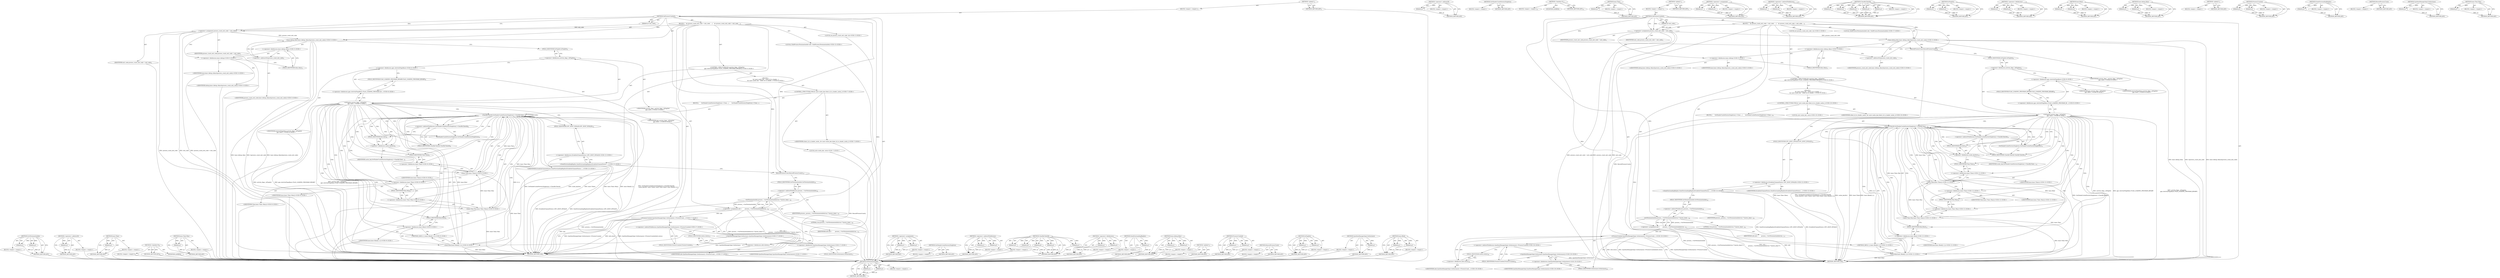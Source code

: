 digraph "base.Time.Max" {
vulnerable_177 [label=<(METHOD,GetTerminationInfo)>];
vulnerable_178 [label=<(PARAM,p1)>];
vulnerable_179 [label=<(PARAM,p2)>];
vulnerable_180 [label=<(BLOCK,&lt;empty&gt;,&lt;empty&gt;)>];
vulnerable_181 [label=<(METHOD_RETURN,ANY)>];
vulnerable_132 [label=<(METHOD,&lt;operator&gt;.addressOf)>];
vulnerable_133 [label=<(PARAM,p1)>];
vulnerable_134 [label=<(BLOCK,&lt;empty&gt;,&lt;empty&gt;)>];
vulnerable_135 [label=<(METHOD_RETURN,ANY)>];
vulnerable_157 [label=<(METHOD,base.Time)>];
vulnerable_158 [label=<(PARAM,p1)>];
vulnerable_159 [label=<(BLOCK,&lt;empty&gt;,&lt;empty&gt;)>];
vulnerable_160 [label=<(METHOD_RETURN,ANY)>];
vulnerable_3 [label=<(METHOD,&lt;lambda&gt;0)<SUB>9</SUB>>];
vulnerable_4 [label=<(BLOCK,&lt;empty&gt;,&lt;empty&gt;)<SUB>9</SUB>>];
vulnerable_5 [label=<(MODIFIER,LAMBDA)>];
vulnerable_6 [label=<(METHOD_RETURN,ANY)<SUB>9</SUB>>];
vulnerable_161 [label=<(METHOD,base.Time.Max)>];
vulnerable_162 [label=<(PARAM,p1)>];
vulnerable_163 [label=<(BLOCK,&lt;empty&gt;,&lt;empty&gt;)>];
vulnerable_164 [label=<(METHOD_RETURN,ANY)>];
vulnerable_11 [label=<(METHOD,&lt;global&gt;)<SUB>1</SUB>>];
vulnerable_12 [label=<(BLOCK,&lt;empty&gt;,&lt;empty&gt;)<SUB>1</SUB>>];
vulnerable_13 [label=<(METHOD,OnProcessCrashed)<SUB>1</SUB>>];
vulnerable_14 [label=<(PARAM,int exit_code)<SUB>1</SUB>>];
vulnerable_15 [label=<(BLOCK,{
   int process_crash_exit_code = exit_code;
 ...,{
   int process_crash_exit_code = exit_code;
 ...)<SUB>1</SUB>>];
vulnerable_16 [label="<(LOCAL,int process_crash_exit_code: int)<SUB>2</SUB>>"];
vulnerable_17 [label=<(&lt;operator&gt;.assignment,process_crash_exit_code = exit_code)<SUB>2</SUB>>];
vulnerable_18 [label=<(IDENTIFIER,process_crash_exit_code,process_crash_exit_code = exit_code)<SUB>2</SUB>>];
vulnerable_19 [label=<(IDENTIFIER,exit_code,process_crash_exit_code = exit_code)<SUB>2</SUB>>];
vulnerable_20 [label="<(base.debug.Alias,base::debug::Alias(&amp;process_crash_exit_code))<SUB>3</SUB>>"];
vulnerable_21 [label="<(&lt;operator&gt;.fieldAccess,base::debug::Alias)<SUB>3</SUB>>"];
vulnerable_22 [label="<(&lt;operator&gt;.fieldAccess,base::debug)<SUB>3</SUB>>"];
vulnerable_23 [label="<(IDENTIFIER,base,base::debug::Alias(&amp;process_crash_exit_code))<SUB>3</SUB>>"];
vulnerable_24 [label="<(IDENTIFIER,debug,base::debug::Alias(&amp;process_crash_exit_code))<SUB>3</SUB>>"];
vulnerable_25 [label=<(FIELD_IDENTIFIER,Alias,Alias)<SUB>3</SUB>>];
vulnerable_26 [label=<(&lt;operator&gt;.addressOf,&amp;process_crash_exit_code)<SUB>3</SUB>>];
vulnerable_27 [label="<(IDENTIFIER,process_crash_exit_code,base::debug::Alias(&amp;process_crash_exit_code))<SUB>3</SUB>>"];
vulnerable_28 [label="<(CONTROL_STRUCTURE,IF,if (activity_flags_.IsFlagSet(
          gpu::ActivityFlagsBase::FLAG_LOADING_PROGRAM_BINARY)))<SUB>5</SUB>>"];
vulnerable_29 [label="<(IsFlagSet,activity_flags_.IsFlagSet(
          gpu::Activ...)<SUB>5</SUB>>"];
vulnerable_30 [label=<(&lt;operator&gt;.fieldAccess,activity_flags_.IsFlagSet)<SUB>5</SUB>>];
vulnerable_31 [label="<(IDENTIFIER,activity_flags_,activity_flags_.IsFlagSet(
          gpu::Activ...)<SUB>5</SUB>>"];
vulnerable_32 [label=<(FIELD_IDENTIFIER,IsFlagSet,IsFlagSet)<SUB>5</SUB>>];
vulnerable_33 [label="<(&lt;operator&gt;.fieldAccess,gpu::ActivityFlagsBase::FLAG_LOADING_PROGRAM_BI...)<SUB>6</SUB>>"];
vulnerable_34 [label="<(&lt;operator&gt;.fieldAccess,gpu::ActivityFlagsBase)<SUB>6</SUB>>"];
vulnerable_35 [label="<(IDENTIFIER,gpu,activity_flags_.IsFlagSet(
          gpu::Activ...)<SUB>6</SUB>>"];
vulnerable_36 [label="<(IDENTIFIER,ActivityFlagsBase,activity_flags_.IsFlagSet(
          gpu::Activ...)<SUB>6</SUB>>"];
vulnerable_37 [label=<(FIELD_IDENTIFIER,FLAG_LOADING_PROGRAM_BINARY,FLAG_LOADING_PROGRAM_BINARY)<SUB>6</SUB>>];
vulnerable_38 [label="<(BLOCK,{
    for (auto cache_key : client_id_to_shader...,{
    for (auto cache_key : client_id_to_shader...)<SUB>6</SUB>>"];
vulnerable_39 [label="<(CONTROL_STRUCTURE,FOR,for (auto cache_key:client_id_to_shader_cache_))<SUB>7</SUB>>"];
vulnerable_40 [label="<(IDENTIFIER,client_id_to_shader_cache_,for (auto cache_key:client_id_to_shader_cache_))<SUB>7</SUB>>"];
vulnerable_41 [label="<(LOCAL,auto cache_key: auto)<SUB>7</SUB>>"];
vulnerable_42 [label=<(BLOCK,{
      GetShaderCacheFactorySingleton()-&gt;Clear...,{
      GetShaderCacheFactorySingleton()-&gt;Clear...)<SUB>7</SUB>>];
vulnerable_43 [label=<(ClearByClientId,GetShaderCacheFactorySingleton()-&gt;ClearByClient...)<SUB>8</SUB>>];
vulnerable_44 [label=<(&lt;operator&gt;.indirectFieldAccess,GetShaderCacheFactorySingleton()-&gt;ClearByClientId)<SUB>8</SUB>>];
vulnerable_45 [label=<(GetShaderCacheFactorySingleton,GetShaderCacheFactorySingleton())<SUB>8</SUB>>];
vulnerable_46 [label=<(FIELD_IDENTIFIER,ClearByClientId,ClearByClientId)<SUB>8</SUB>>];
vulnerable_47 [label=<(&lt;operator&gt;.fieldAccess,cache_key.first)<SUB>9</SUB>>];
vulnerable_48 [label=<(IDENTIFIER,cache_key,GetShaderCacheFactorySingleton()-&gt;ClearByClient...)<SUB>9</SUB>>];
vulnerable_49 [label=<(FIELD_IDENTIFIER,first,first)<SUB>9</SUB>>];
vulnerable_50 [label="<(base.Time,base::Time())<SUB>9</SUB>>"];
vulnerable_51 [label="<(&lt;operator&gt;.fieldAccess,base::Time)<SUB>9</SUB>>"];
vulnerable_52 [label="<(IDENTIFIER,base,base::Time())<SUB>9</SUB>>"];
vulnerable_53 [label=<(FIELD_IDENTIFIER,Time,Time)<SUB>9</SUB>>];
vulnerable_54 [label="<(base.Time.Max,base::Time::Max())<SUB>9</SUB>>"];
vulnerable_55 [label="<(&lt;operator&gt;.fieldAccess,base::Time::Max)<SUB>9</SUB>>"];
vulnerable_56 [label="<(&lt;operator&gt;.fieldAccess,base::Time)<SUB>9</SUB>>"];
vulnerable_57 [label="<(IDENTIFIER,base,base::Time::Max())<SUB>9</SUB>>"];
vulnerable_58 [label="<(IDENTIFIER,Time,base::Time::Max())<SUB>9</SUB>>"];
vulnerable_59 [label=<(FIELD_IDENTIFIER,Max,Max)<SUB>9</SUB>>];
vulnerable_60 [label="<(base.Bind,base::Bind([] {}))<SUB>9</SUB>>"];
vulnerable_61 [label="<(&lt;operator&gt;.fieldAccess,base::Bind)<SUB>9</SUB>>"];
vulnerable_62 [label="<(IDENTIFIER,base,base::Bind([] {}))<SUB>9</SUB>>"];
vulnerable_63 [label=<(FIELD_IDENTIFIER,Bind,Bind)<SUB>9</SUB>>];
vulnerable_64 [label="<(METHOD_REF,[] {},base::Bind([] {}))<SUB>9</SUB>>"];
vulnerable_65 [label="<(SendOutstandingReplies,SendOutstandingReplies(EstablishChannelStatus::...)<SUB>12</SUB>>"];
vulnerable_66 [label="<(&lt;operator&gt;.fieldAccess,EstablishChannelStatus::GPU_HOST_INVALID)<SUB>12</SUB>>"];
vulnerable_67 [label="<(IDENTIFIER,EstablishChannelStatus,SendOutstandingReplies(EstablishChannelStatus::...)<SUB>12</SUB>>"];
vulnerable_68 [label=<(FIELD_IDENTIFIER,GPU_HOST_INVALID,GPU_HOST_INVALID)<SUB>12</SUB>>];
vulnerable_69 [label=<(RecordProcessCrash,RecordProcessCrash())<SUB>13</SUB>>];
vulnerable_70 [label="<(LOCAL,ChildProcessTerminationInfo info: ChildProcessTerminationInfo)<SUB>15</SUB>>"];
vulnerable_71 [label=<(&lt;operator&gt;.assignment,info =
       process_-&gt;GetTerminationInfo(true...)<SUB>15</SUB>>];
vulnerable_72 [label=<(IDENTIFIER,info,info =
       process_-&gt;GetTerminationInfo(true...)<SUB>15</SUB>>];
vulnerable_73 [label=<(GetTerminationInfo,process_-&gt;GetTerminationInfo(true /* known_dead...)<SUB>16</SUB>>];
vulnerable_74 [label=<(&lt;operator&gt;.indirectFieldAccess,process_-&gt;GetTerminationInfo)<SUB>16</SUB>>];
vulnerable_75 [label=<(IDENTIFIER,process_,process_-&gt;GetTerminationInfo(true /* known_dead...)<SUB>16</SUB>>];
vulnerable_76 [label=<(FIELD_IDENTIFIER,GetTerminationInfo,GetTerminationInfo)<SUB>16</SUB>>];
vulnerable_77 [label=<(LITERAL,true,process_-&gt;GetTerminationInfo(true /* known_dead...)<SUB>16</SUB>>];
vulnerable_78 [label="<(ProcessCrashed,GpuDataManagerImpl::GetInstance()-&gt;ProcessCrash...)<SUB>17</SUB>>"];
vulnerable_79 [label="<(&lt;operator&gt;.indirectFieldAccess,GpuDataManagerImpl::GetInstance()-&gt;ProcessCrashed)<SUB>17</SUB>>"];
vulnerable_80 [label="<(GpuDataManagerImpl.GetInstance,GpuDataManagerImpl::GetInstance())<SUB>17</SUB>>"];
vulnerable_81 [label="<(&lt;operator&gt;.fieldAccess,GpuDataManagerImpl::GetInstance)<SUB>17</SUB>>"];
vulnerable_82 [label="<(IDENTIFIER,GpuDataManagerImpl,GpuDataManagerImpl::GetInstance())<SUB>17</SUB>>"];
vulnerable_83 [label=<(FIELD_IDENTIFIER,GetInstance,GetInstance)<SUB>17</SUB>>];
vulnerable_84 [label=<(FIELD_IDENTIFIER,ProcessCrashed,ProcessCrashed)<SUB>17</SUB>>];
vulnerable_85 [label=<(&lt;operator&gt;.fieldAccess,info.status)<SUB>17</SUB>>];
vulnerable_86 [label="<(IDENTIFIER,info,GpuDataManagerImpl::GetInstance()-&gt;ProcessCrash...)<SUB>17</SUB>>"];
vulnerable_87 [label=<(FIELD_IDENTIFIER,status,status)<SUB>17</SUB>>];
vulnerable_88 [label=<(METHOD_RETURN,void)<SUB>1</SUB>>];
vulnerable_90 [label=<(METHOD_RETURN,ANY)<SUB>1</SUB>>];
vulnerable_117 [label=<(METHOD,&lt;operator&gt;.assignment)>];
vulnerable_118 [label=<(PARAM,p1)>];
vulnerable_119 [label=<(PARAM,p2)>];
vulnerable_120 [label=<(BLOCK,&lt;empty&gt;,&lt;empty&gt;)>];
vulnerable_121 [label=<(METHOD_RETURN,ANY)>];
vulnerable_154 [label=<(METHOD,GetShaderCacheFactorySingleton)>];
vulnerable_155 [label=<(BLOCK,&lt;empty&gt;,&lt;empty&gt;)>];
vulnerable_156 [label=<(METHOD_RETURN,ANY)>];
vulnerable_149 [label=<(METHOD,&lt;operator&gt;.indirectFieldAccess)>];
vulnerable_150 [label=<(PARAM,p1)>];
vulnerable_151 [label=<(PARAM,p2)>];
vulnerable_152 [label=<(BLOCK,&lt;empty&gt;,&lt;empty&gt;)>];
vulnerable_153 [label=<(METHOD_RETURN,ANY)>];
vulnerable_141 [label=<(METHOD,ClearByClientId)>];
vulnerable_142 [label=<(PARAM,p1)>];
vulnerable_143 [label=<(PARAM,p2)>];
vulnerable_144 [label=<(PARAM,p3)>];
vulnerable_145 [label=<(PARAM,p4)>];
vulnerable_146 [label=<(PARAM,p5)>];
vulnerable_147 [label=<(BLOCK,&lt;empty&gt;,&lt;empty&gt;)>];
vulnerable_148 [label=<(METHOD_RETURN,ANY)>];
vulnerable_127 [label=<(METHOD,&lt;operator&gt;.fieldAccess)>];
vulnerable_128 [label=<(PARAM,p1)>];
vulnerable_129 [label=<(PARAM,p2)>];
vulnerable_130 [label=<(BLOCK,&lt;empty&gt;,&lt;empty&gt;)>];
vulnerable_131 [label=<(METHOD_RETURN,ANY)>];
vulnerable_170 [label=<(METHOD,SendOutstandingReplies)>];
vulnerable_171 [label=<(PARAM,p1)>];
vulnerable_172 [label=<(BLOCK,&lt;empty&gt;,&lt;empty&gt;)>];
vulnerable_173 [label=<(METHOD_RETURN,ANY)>];
vulnerable_122 [label=<(METHOD,base.debug.Alias)>];
vulnerable_123 [label=<(PARAM,p1)>];
vulnerable_124 [label=<(PARAM,p2)>];
vulnerable_125 [label=<(BLOCK,&lt;empty&gt;,&lt;empty&gt;)>];
vulnerable_126 [label=<(METHOD_RETURN,ANY)>];
vulnerable_111 [label=<(METHOD,&lt;global&gt;)<SUB>1</SUB>>];
vulnerable_112 [label=<(BLOCK,&lt;empty&gt;,&lt;empty&gt;)>];
vulnerable_113 [label=<(METHOD_RETURN,ANY)>];
vulnerable_182 [label=<(METHOD,ProcessCrashed)>];
vulnerable_183 [label=<(PARAM,p1)>];
vulnerable_184 [label=<(PARAM,p2)>];
vulnerable_185 [label=<(BLOCK,&lt;empty&gt;,&lt;empty&gt;)>];
vulnerable_186 [label=<(METHOD_RETURN,ANY)>];
vulnerable_174 [label=<(METHOD,RecordProcessCrash)>];
vulnerable_175 [label=<(BLOCK,&lt;empty&gt;,&lt;empty&gt;)>];
vulnerable_176 [label=<(METHOD_RETURN,ANY)>];
vulnerable_136 [label=<(METHOD,IsFlagSet)>];
vulnerable_137 [label=<(PARAM,p1)>];
vulnerable_138 [label=<(PARAM,p2)>];
vulnerable_139 [label=<(BLOCK,&lt;empty&gt;,&lt;empty&gt;)>];
vulnerable_140 [label=<(METHOD_RETURN,ANY)>];
vulnerable_187 [label=<(METHOD,GpuDataManagerImpl.GetInstance)>];
vulnerable_188 [label=<(PARAM,p1)>];
vulnerable_189 [label=<(BLOCK,&lt;empty&gt;,&lt;empty&gt;)>];
vulnerable_190 [label=<(METHOD_RETURN,ANY)>];
vulnerable_165 [label=<(METHOD,base.Bind)>];
vulnerable_166 [label=<(PARAM,p1)>];
vulnerable_167 [label=<(PARAM,p2)>];
vulnerable_168 [label=<(BLOCK,&lt;empty&gt;,&lt;empty&gt;)>];
vulnerable_169 [label=<(METHOD_RETURN,ANY)>];
fixed_177 [label=<(METHOD,GetTerminationInfo)>];
fixed_178 [label=<(PARAM,p1)>];
fixed_179 [label=<(PARAM,p2)>];
fixed_180 [label=<(BLOCK,&lt;empty&gt;,&lt;empty&gt;)>];
fixed_181 [label=<(METHOD_RETURN,ANY)>];
fixed_132 [label=<(METHOD,&lt;operator&gt;.addressOf)>];
fixed_133 [label=<(PARAM,p1)>];
fixed_134 [label=<(BLOCK,&lt;empty&gt;,&lt;empty&gt;)>];
fixed_135 [label=<(METHOD_RETURN,ANY)>];
fixed_157 [label=<(METHOD,GetShaderCacheFactorySingleton)>];
fixed_158 [label=<(BLOCK,&lt;empty&gt;,&lt;empty&gt;)>];
fixed_159 [label=<(METHOD_RETURN,ANY)>];
fixed_3 [label=<(METHOD,&lt;lambda&gt;0)<SUB>12</SUB>>];
fixed_4 [label=<(BLOCK,&lt;empty&gt;,&lt;empty&gt;)<SUB>12</SUB>>];
fixed_5 [label=<(MODIFIER,LAMBDA)>];
fixed_6 [label=<(METHOD_RETURN,ANY)<SUB>12</SUB>>];
fixed_160 [label=<(METHOD,base.Time)>];
fixed_161 [label=<(PARAM,p1)>];
fixed_162 [label=<(BLOCK,&lt;empty&gt;,&lt;empty&gt;)>];
fixed_163 [label=<(METHOD_RETURN,ANY)>];
fixed_11 [label=<(METHOD,&lt;global&gt;)<SUB>1</SUB>>];
fixed_12 [label=<(BLOCK,&lt;empty&gt;,&lt;empty&gt;)<SUB>1</SUB>>];
fixed_13 [label=<(METHOD,OnProcessCrashed)<SUB>1</SUB>>];
fixed_14 [label=<(PARAM,int exit_code)<SUB>1</SUB>>];
fixed_15 [label=<(BLOCK,{
   int process_crash_exit_code = exit_code;
 ...,{
   int process_crash_exit_code = exit_code;
 ...)<SUB>1</SUB>>];
fixed_16 [label="<(LOCAL,int process_crash_exit_code: int)<SUB>2</SUB>>"];
fixed_17 [label=<(&lt;operator&gt;.assignment,process_crash_exit_code = exit_code)<SUB>2</SUB>>];
fixed_18 [label=<(IDENTIFIER,process_crash_exit_code,process_crash_exit_code = exit_code)<SUB>2</SUB>>];
fixed_19 [label=<(IDENTIFIER,exit_code,process_crash_exit_code = exit_code)<SUB>2</SUB>>];
fixed_20 [label="<(base.debug.Alias,base::debug::Alias(&amp;process_crash_exit_code))<SUB>3</SUB>>"];
fixed_21 [label="<(&lt;operator&gt;.fieldAccess,base::debug::Alias)<SUB>3</SUB>>"];
fixed_22 [label="<(&lt;operator&gt;.fieldAccess,base::debug)<SUB>3</SUB>>"];
fixed_23 [label="<(IDENTIFIER,base,base::debug::Alias(&amp;process_crash_exit_code))<SUB>3</SUB>>"];
fixed_24 [label="<(IDENTIFIER,debug,base::debug::Alias(&amp;process_crash_exit_code))<SUB>3</SUB>>"];
fixed_25 [label=<(FIELD_IDENTIFIER,Alias,Alias)<SUB>3</SUB>>];
fixed_26 [label=<(&lt;operator&gt;.addressOf,&amp;process_crash_exit_code)<SUB>3</SUB>>];
fixed_27 [label="<(IDENTIFIER,process_crash_exit_code,base::debug::Alias(&amp;process_crash_exit_code))<SUB>3</SUB>>"];
fixed_28 [label=<(RecordProcessCrash,RecordProcessCrash())<SUB>6</SUB>>];
fixed_29 [label="<(CONTROL_STRUCTURE,IF,if (activity_flags_.IsFlagSet(
          gpu::ActivityFlagsBase::FLAG_LOADING_PROGRAM_BINARY)))<SUB>8</SUB>>"];
fixed_30 [label="<(IsFlagSet,activity_flags_.IsFlagSet(
          gpu::Activ...)<SUB>8</SUB>>"];
fixed_31 [label=<(&lt;operator&gt;.fieldAccess,activity_flags_.IsFlagSet)<SUB>8</SUB>>];
fixed_32 [label="<(IDENTIFIER,activity_flags_,activity_flags_.IsFlagSet(
          gpu::Activ...)<SUB>8</SUB>>"];
fixed_33 [label=<(FIELD_IDENTIFIER,IsFlagSet,IsFlagSet)<SUB>8</SUB>>];
fixed_34 [label="<(&lt;operator&gt;.fieldAccess,gpu::ActivityFlagsBase::FLAG_LOADING_PROGRAM_BI...)<SUB>9</SUB>>"];
fixed_35 [label="<(&lt;operator&gt;.fieldAccess,gpu::ActivityFlagsBase)<SUB>9</SUB>>"];
fixed_36 [label="<(IDENTIFIER,gpu,activity_flags_.IsFlagSet(
          gpu::Activ...)<SUB>9</SUB>>"];
fixed_37 [label="<(IDENTIFIER,ActivityFlagsBase,activity_flags_.IsFlagSet(
          gpu::Activ...)<SUB>9</SUB>>"];
fixed_38 [label=<(FIELD_IDENTIFIER,FLAG_LOADING_PROGRAM_BINARY,FLAG_LOADING_PROGRAM_BINARY)<SUB>9</SUB>>];
fixed_39 [label="<(BLOCK,{
    for (auto cache_key : client_id_to_shader...,{
    for (auto cache_key : client_id_to_shader...)<SUB>9</SUB>>"];
fixed_40 [label="<(CONTROL_STRUCTURE,FOR,for (auto cache_key:client_id_to_shader_cache_))<SUB>10</SUB>>"];
fixed_41 [label="<(IDENTIFIER,client_id_to_shader_cache_,for (auto cache_key:client_id_to_shader_cache_))<SUB>10</SUB>>"];
fixed_42 [label="<(LOCAL,auto cache_key: auto)<SUB>10</SUB>>"];
fixed_43 [label=<(BLOCK,{
      GetShaderCacheFactorySingleton()-&gt;Clear...,{
      GetShaderCacheFactorySingleton()-&gt;Clear...)<SUB>10</SUB>>];
fixed_44 [label=<(ClearByClientId,GetShaderCacheFactorySingleton()-&gt;ClearByClient...)<SUB>11</SUB>>];
fixed_45 [label=<(&lt;operator&gt;.indirectFieldAccess,GetShaderCacheFactorySingleton()-&gt;ClearByClientId)<SUB>11</SUB>>];
fixed_46 [label=<(GetShaderCacheFactorySingleton,GetShaderCacheFactorySingleton())<SUB>11</SUB>>];
fixed_47 [label=<(FIELD_IDENTIFIER,ClearByClientId,ClearByClientId)<SUB>11</SUB>>];
fixed_48 [label=<(&lt;operator&gt;.fieldAccess,cache_key.first)<SUB>12</SUB>>];
fixed_49 [label=<(IDENTIFIER,cache_key,GetShaderCacheFactorySingleton()-&gt;ClearByClient...)<SUB>12</SUB>>];
fixed_50 [label=<(FIELD_IDENTIFIER,first,first)<SUB>12</SUB>>];
fixed_51 [label="<(base.Time,base::Time())<SUB>12</SUB>>"];
fixed_52 [label="<(&lt;operator&gt;.fieldAccess,base::Time)<SUB>12</SUB>>"];
fixed_53 [label="<(IDENTIFIER,base,base::Time())<SUB>12</SUB>>"];
fixed_54 [label=<(FIELD_IDENTIFIER,Time,Time)<SUB>12</SUB>>];
fixed_55 [label="<(base.Time.Max,base::Time::Max())<SUB>12</SUB>>"];
fixed_56 [label="<(&lt;operator&gt;.fieldAccess,base::Time::Max)<SUB>12</SUB>>"];
fixed_57 [label="<(&lt;operator&gt;.fieldAccess,base::Time)<SUB>12</SUB>>"];
fixed_58 [label="<(IDENTIFIER,base,base::Time::Max())<SUB>12</SUB>>"];
fixed_59 [label="<(IDENTIFIER,Time,base::Time::Max())<SUB>12</SUB>>"];
fixed_60 [label=<(FIELD_IDENTIFIER,Max,Max)<SUB>12</SUB>>];
fixed_61 [label="<(base.Bind,base::Bind([] {}))<SUB>12</SUB>>"];
fixed_62 [label="<(&lt;operator&gt;.fieldAccess,base::Bind)<SUB>12</SUB>>"];
fixed_63 [label="<(IDENTIFIER,base,base::Bind([] {}))<SUB>12</SUB>>"];
fixed_64 [label=<(FIELD_IDENTIFIER,Bind,Bind)<SUB>12</SUB>>];
fixed_65 [label="<(METHOD_REF,[] {},base::Bind([] {}))<SUB>12</SUB>>"];
fixed_66 [label="<(SendOutstandingReplies,SendOutstandingReplies(EstablishChannelStatus::...)<SUB>15</SUB>>"];
fixed_67 [label="<(&lt;operator&gt;.fieldAccess,EstablishChannelStatus::GPU_HOST_INVALID)<SUB>15</SUB>>"];
fixed_68 [label="<(IDENTIFIER,EstablishChannelStatus,SendOutstandingReplies(EstablishChannelStatus::...)<SUB>15</SUB>>"];
fixed_69 [label=<(FIELD_IDENTIFIER,GPU_HOST_INVALID,GPU_HOST_INVALID)<SUB>15</SUB>>];
fixed_70 [label="<(LOCAL,ChildProcessTerminationInfo info: ChildProcessTerminationInfo)<SUB>17</SUB>>"];
fixed_71 [label=<(&lt;operator&gt;.assignment,info =
       process_-&gt;GetTerminationInfo(true...)<SUB>17</SUB>>];
fixed_72 [label=<(IDENTIFIER,info,info =
       process_-&gt;GetTerminationInfo(true...)<SUB>17</SUB>>];
fixed_73 [label=<(GetTerminationInfo,process_-&gt;GetTerminationInfo(true /* known_dead...)<SUB>18</SUB>>];
fixed_74 [label=<(&lt;operator&gt;.indirectFieldAccess,process_-&gt;GetTerminationInfo)<SUB>18</SUB>>];
fixed_75 [label=<(IDENTIFIER,process_,process_-&gt;GetTerminationInfo(true /* known_dead...)<SUB>18</SUB>>];
fixed_76 [label=<(FIELD_IDENTIFIER,GetTerminationInfo,GetTerminationInfo)<SUB>18</SUB>>];
fixed_77 [label=<(LITERAL,true,process_-&gt;GetTerminationInfo(true /* known_dead...)<SUB>18</SUB>>];
fixed_78 [label="<(ProcessCrashed,GpuDataManagerImpl::GetInstance()-&gt;ProcessCrash...)<SUB>19</SUB>>"];
fixed_79 [label="<(&lt;operator&gt;.indirectFieldAccess,GpuDataManagerImpl::GetInstance()-&gt;ProcessCrashed)<SUB>19</SUB>>"];
fixed_80 [label="<(GpuDataManagerImpl.GetInstance,GpuDataManagerImpl::GetInstance())<SUB>19</SUB>>"];
fixed_81 [label="<(&lt;operator&gt;.fieldAccess,GpuDataManagerImpl::GetInstance)<SUB>19</SUB>>"];
fixed_82 [label="<(IDENTIFIER,GpuDataManagerImpl,GpuDataManagerImpl::GetInstance())<SUB>19</SUB>>"];
fixed_83 [label=<(FIELD_IDENTIFIER,GetInstance,GetInstance)<SUB>19</SUB>>];
fixed_84 [label=<(FIELD_IDENTIFIER,ProcessCrashed,ProcessCrashed)<SUB>19</SUB>>];
fixed_85 [label=<(&lt;operator&gt;.fieldAccess,info.status)<SUB>19</SUB>>];
fixed_86 [label="<(IDENTIFIER,info,GpuDataManagerImpl::GetInstance()-&gt;ProcessCrash...)<SUB>19</SUB>>"];
fixed_87 [label=<(FIELD_IDENTIFIER,status,status)<SUB>19</SUB>>];
fixed_88 [label=<(METHOD_RETURN,void)<SUB>1</SUB>>];
fixed_90 [label=<(METHOD_RETURN,ANY)<SUB>1</SUB>>];
fixed_117 [label=<(METHOD,&lt;operator&gt;.assignment)>];
fixed_118 [label=<(PARAM,p1)>];
fixed_119 [label=<(PARAM,p2)>];
fixed_120 [label=<(BLOCK,&lt;empty&gt;,&lt;empty&gt;)>];
fixed_121 [label=<(METHOD_RETURN,ANY)>];
fixed_152 [label=<(METHOD,&lt;operator&gt;.indirectFieldAccess)>];
fixed_153 [label=<(PARAM,p1)>];
fixed_154 [label=<(PARAM,p2)>];
fixed_155 [label=<(BLOCK,&lt;empty&gt;,&lt;empty&gt;)>];
fixed_156 [label=<(METHOD_RETURN,ANY)>];
fixed_144 [label=<(METHOD,ClearByClientId)>];
fixed_145 [label=<(PARAM,p1)>];
fixed_146 [label=<(PARAM,p2)>];
fixed_147 [label=<(PARAM,p3)>];
fixed_148 [label=<(PARAM,p4)>];
fixed_149 [label=<(PARAM,p5)>];
fixed_150 [label=<(BLOCK,&lt;empty&gt;,&lt;empty&gt;)>];
fixed_151 [label=<(METHOD_RETURN,ANY)>];
fixed_139 [label=<(METHOD,IsFlagSet)>];
fixed_140 [label=<(PARAM,p1)>];
fixed_141 [label=<(PARAM,p2)>];
fixed_142 [label=<(BLOCK,&lt;empty&gt;,&lt;empty&gt;)>];
fixed_143 [label=<(METHOD_RETURN,ANY)>];
fixed_127 [label=<(METHOD,&lt;operator&gt;.fieldAccess)>];
fixed_128 [label=<(PARAM,p1)>];
fixed_129 [label=<(PARAM,p2)>];
fixed_130 [label=<(BLOCK,&lt;empty&gt;,&lt;empty&gt;)>];
fixed_131 [label=<(METHOD_RETURN,ANY)>];
fixed_168 [label=<(METHOD,base.Bind)>];
fixed_169 [label=<(PARAM,p1)>];
fixed_170 [label=<(PARAM,p2)>];
fixed_171 [label=<(BLOCK,&lt;empty&gt;,&lt;empty&gt;)>];
fixed_172 [label=<(METHOD_RETURN,ANY)>];
fixed_122 [label=<(METHOD,base.debug.Alias)>];
fixed_123 [label=<(PARAM,p1)>];
fixed_124 [label=<(PARAM,p2)>];
fixed_125 [label=<(BLOCK,&lt;empty&gt;,&lt;empty&gt;)>];
fixed_126 [label=<(METHOD_RETURN,ANY)>];
fixed_111 [label=<(METHOD,&lt;global&gt;)<SUB>1</SUB>>];
fixed_112 [label=<(BLOCK,&lt;empty&gt;,&lt;empty&gt;)>];
fixed_113 [label=<(METHOD_RETURN,ANY)>];
fixed_182 [label=<(METHOD,ProcessCrashed)>];
fixed_183 [label=<(PARAM,p1)>];
fixed_184 [label=<(PARAM,p2)>];
fixed_185 [label=<(BLOCK,&lt;empty&gt;,&lt;empty&gt;)>];
fixed_186 [label=<(METHOD_RETURN,ANY)>];
fixed_173 [label=<(METHOD,SendOutstandingReplies)>];
fixed_174 [label=<(PARAM,p1)>];
fixed_175 [label=<(BLOCK,&lt;empty&gt;,&lt;empty&gt;)>];
fixed_176 [label=<(METHOD_RETURN,ANY)>];
fixed_136 [label=<(METHOD,RecordProcessCrash)>];
fixed_137 [label=<(BLOCK,&lt;empty&gt;,&lt;empty&gt;)>];
fixed_138 [label=<(METHOD_RETURN,ANY)>];
fixed_187 [label=<(METHOD,GpuDataManagerImpl.GetInstance)>];
fixed_188 [label=<(PARAM,p1)>];
fixed_189 [label=<(BLOCK,&lt;empty&gt;,&lt;empty&gt;)>];
fixed_190 [label=<(METHOD_RETURN,ANY)>];
fixed_164 [label=<(METHOD,base.Time.Max)>];
fixed_165 [label=<(PARAM,p1)>];
fixed_166 [label=<(BLOCK,&lt;empty&gt;,&lt;empty&gt;)>];
fixed_167 [label=<(METHOD_RETURN,ANY)>];
vulnerable_177 -> vulnerable_178  [key=0, label="AST: "];
vulnerable_177 -> vulnerable_178  [key=1, label="DDG: "];
vulnerable_177 -> vulnerable_180  [key=0, label="AST: "];
vulnerable_177 -> vulnerable_179  [key=0, label="AST: "];
vulnerable_177 -> vulnerable_179  [key=1, label="DDG: "];
vulnerable_177 -> vulnerable_181  [key=0, label="AST: "];
vulnerable_177 -> vulnerable_181  [key=1, label="CFG: "];
vulnerable_178 -> vulnerable_181  [key=0, label="DDG: p1"];
vulnerable_179 -> vulnerable_181  [key=0, label="DDG: p2"];
vulnerable_180 -> fixed_177  [key=0];
vulnerable_181 -> fixed_177  [key=0];
vulnerable_132 -> vulnerable_133  [key=0, label="AST: "];
vulnerable_132 -> vulnerable_133  [key=1, label="DDG: "];
vulnerable_132 -> vulnerable_134  [key=0, label="AST: "];
vulnerable_132 -> vulnerable_135  [key=0, label="AST: "];
vulnerable_132 -> vulnerable_135  [key=1, label="CFG: "];
vulnerable_133 -> vulnerable_135  [key=0, label="DDG: p1"];
vulnerable_134 -> fixed_177  [key=0];
vulnerable_135 -> fixed_177  [key=0];
vulnerable_157 -> vulnerable_158  [key=0, label="AST: "];
vulnerable_157 -> vulnerable_158  [key=1, label="DDG: "];
vulnerable_157 -> vulnerable_159  [key=0, label="AST: "];
vulnerable_157 -> vulnerable_160  [key=0, label="AST: "];
vulnerable_157 -> vulnerable_160  [key=1, label="CFG: "];
vulnerable_158 -> vulnerable_160  [key=0, label="DDG: p1"];
vulnerable_159 -> fixed_177  [key=0];
vulnerable_160 -> fixed_177  [key=0];
vulnerable_3 -> vulnerable_4  [key=0, label="AST: "];
vulnerable_3 -> vulnerable_5  [key=0, label="AST: "];
vulnerable_3 -> vulnerable_6  [key=0, label="AST: "];
vulnerable_3 -> vulnerable_6  [key=1, label="CFG: "];
vulnerable_4 -> fixed_177  [key=0];
vulnerable_5 -> fixed_177  [key=0];
vulnerable_6 -> fixed_177  [key=0];
vulnerable_161 -> vulnerable_162  [key=0, label="AST: "];
vulnerable_161 -> vulnerable_162  [key=1, label="DDG: "];
vulnerable_161 -> vulnerable_163  [key=0, label="AST: "];
vulnerable_161 -> vulnerable_164  [key=0, label="AST: "];
vulnerable_161 -> vulnerable_164  [key=1, label="CFG: "];
vulnerable_162 -> vulnerable_164  [key=0, label="DDG: p1"];
vulnerable_163 -> fixed_177  [key=0];
vulnerable_164 -> fixed_177  [key=0];
vulnerable_11 -> vulnerable_12  [key=0, label="AST: "];
vulnerable_11 -> vulnerable_90  [key=0, label="AST: "];
vulnerable_11 -> vulnerable_90  [key=1, label="CFG: "];
vulnerable_12 -> vulnerable_13  [key=0, label="AST: "];
vulnerable_13 -> vulnerable_14  [key=0, label="AST: "];
vulnerable_13 -> vulnerable_14  [key=1, label="DDG: "];
vulnerable_13 -> vulnerable_15  [key=0, label="AST: "];
vulnerable_13 -> vulnerable_88  [key=0, label="AST: "];
vulnerable_13 -> vulnerable_17  [key=0, label="CFG: "];
vulnerable_13 -> vulnerable_17  [key=1, label="DDG: "];
vulnerable_13 -> vulnerable_69  [key=0, label="DDG: "];
vulnerable_13 -> vulnerable_20  [key=0, label="DDG: "];
vulnerable_13 -> vulnerable_73  [key=0, label="DDG: "];
vulnerable_13 -> vulnerable_60  [key=0, label="DDG: "];
vulnerable_14 -> vulnerable_17  [key=0, label="DDG: exit_code"];
vulnerable_15 -> vulnerable_16  [key=0, label="AST: "];
vulnerable_15 -> vulnerable_17  [key=0, label="AST: "];
vulnerable_15 -> vulnerable_20  [key=0, label="AST: "];
vulnerable_15 -> vulnerable_28  [key=0, label="AST: "];
vulnerable_15 -> vulnerable_65  [key=0, label="AST: "];
vulnerable_15 -> vulnerable_69  [key=0, label="AST: "];
vulnerable_15 -> vulnerable_70  [key=0, label="AST: "];
vulnerable_15 -> vulnerable_71  [key=0, label="AST: "];
vulnerable_15 -> vulnerable_78  [key=0, label="AST: "];
vulnerable_16 -> fixed_177  [key=0];
vulnerable_17 -> vulnerable_18  [key=0, label="AST: "];
vulnerable_17 -> vulnerable_19  [key=0, label="AST: "];
vulnerable_17 -> vulnerable_22  [key=0, label="CFG: "];
vulnerable_17 -> vulnerable_88  [key=0, label="DDG: process_crash_exit_code"];
vulnerable_17 -> vulnerable_88  [key=1, label="DDG: exit_code"];
vulnerable_17 -> vulnerable_88  [key=2, label="DDG: process_crash_exit_code = exit_code"];
vulnerable_17 -> vulnerable_20  [key=0, label="DDG: process_crash_exit_code"];
vulnerable_18 -> fixed_177  [key=0];
vulnerable_19 -> fixed_177  [key=0];
vulnerable_20 -> vulnerable_21  [key=0, label="AST: "];
vulnerable_20 -> vulnerable_26  [key=0, label="AST: "];
vulnerable_20 -> vulnerable_32  [key=0, label="CFG: "];
vulnerable_20 -> vulnerable_88  [key=0, label="DDG: base::debug::Alias"];
vulnerable_20 -> vulnerable_88  [key=1, label="DDG: &amp;process_crash_exit_code"];
vulnerable_20 -> vulnerable_88  [key=2, label="DDG: base::debug::Alias(&amp;process_crash_exit_code)"];
vulnerable_21 -> vulnerable_22  [key=0, label="AST: "];
vulnerable_21 -> vulnerable_25  [key=0, label="AST: "];
vulnerable_21 -> vulnerable_26  [key=0, label="CFG: "];
vulnerable_22 -> vulnerable_23  [key=0, label="AST: "];
vulnerable_22 -> vulnerable_24  [key=0, label="AST: "];
vulnerable_22 -> vulnerable_25  [key=0, label="CFG: "];
vulnerable_23 -> fixed_177  [key=0];
vulnerable_24 -> fixed_177  [key=0];
vulnerable_25 -> vulnerable_21  [key=0, label="CFG: "];
vulnerable_26 -> vulnerable_27  [key=0, label="AST: "];
vulnerable_26 -> vulnerable_20  [key=0, label="CFG: "];
vulnerable_27 -> fixed_177  [key=0];
vulnerable_28 -> vulnerable_29  [key=0, label="AST: "];
vulnerable_28 -> vulnerable_38  [key=0, label="AST: "];
vulnerable_29 -> vulnerable_30  [key=0, label="AST: "];
vulnerable_29 -> vulnerable_33  [key=0, label="AST: "];
vulnerable_29 -> vulnerable_45  [key=0, label="CFG: "];
vulnerable_29 -> vulnerable_45  [key=1, label="CDG: "];
vulnerable_29 -> vulnerable_68  [key=0, label="CFG: "];
vulnerable_29 -> vulnerable_88  [key=0, label="DDG: activity_flags_.IsFlagSet"];
vulnerable_29 -> vulnerable_88  [key=1, label="DDG: gpu::ActivityFlagsBase::FLAG_LOADING_PROGRAM_BINARY"];
vulnerable_29 -> vulnerable_88  [key=2, label="DDG: activity_flags_.IsFlagSet(
          gpu::ActivityFlagsBase::FLAG_LOADING_PROGRAM_BINARY)"];
vulnerable_29 -> vulnerable_47  [key=0, label="CDG: "];
vulnerable_29 -> vulnerable_49  [key=0, label="CDG: "];
vulnerable_29 -> vulnerable_60  [key=0, label="CDG: "];
vulnerable_29 -> vulnerable_61  [key=0, label="CDG: "];
vulnerable_29 -> vulnerable_50  [key=0, label="CDG: "];
vulnerable_29 -> vulnerable_64  [key=0, label="CDG: "];
vulnerable_29 -> vulnerable_59  [key=0, label="CDG: "];
vulnerable_29 -> vulnerable_51  [key=0, label="CDG: "];
vulnerable_29 -> vulnerable_44  [key=0, label="CDG: "];
vulnerable_29 -> vulnerable_55  [key=0, label="CDG: "];
vulnerable_29 -> vulnerable_46  [key=0, label="CDG: "];
vulnerable_29 -> vulnerable_53  [key=0, label="CDG: "];
vulnerable_29 -> vulnerable_56  [key=0, label="CDG: "];
vulnerable_29 -> vulnerable_54  [key=0, label="CDG: "];
vulnerable_29 -> vulnerable_63  [key=0, label="CDG: "];
vulnerable_29 -> vulnerable_43  [key=0, label="CDG: "];
vulnerable_30 -> vulnerable_31  [key=0, label="AST: "];
vulnerable_30 -> vulnerable_32  [key=0, label="AST: "];
vulnerable_30 -> vulnerable_34  [key=0, label="CFG: "];
vulnerable_31 -> fixed_177  [key=0];
vulnerable_32 -> vulnerable_30  [key=0, label="CFG: "];
vulnerable_33 -> vulnerable_34  [key=0, label="AST: "];
vulnerable_33 -> vulnerable_37  [key=0, label="AST: "];
vulnerable_33 -> vulnerable_29  [key=0, label="CFG: "];
vulnerable_34 -> vulnerable_35  [key=0, label="AST: "];
vulnerable_34 -> vulnerable_36  [key=0, label="AST: "];
vulnerable_34 -> vulnerable_37  [key=0, label="CFG: "];
vulnerable_35 -> fixed_177  [key=0];
vulnerable_36 -> fixed_177  [key=0];
vulnerable_37 -> vulnerable_33  [key=0, label="CFG: "];
vulnerable_38 -> vulnerable_39  [key=0, label="AST: "];
vulnerable_39 -> vulnerable_40  [key=0, label="AST: "];
vulnerable_39 -> vulnerable_41  [key=0, label="AST: "];
vulnerable_39 -> vulnerable_42  [key=0, label="AST: "];
vulnerable_40 -> fixed_177  [key=0];
vulnerable_41 -> fixed_177  [key=0];
vulnerable_42 -> vulnerable_43  [key=0, label="AST: "];
vulnerable_43 -> vulnerable_44  [key=0, label="AST: "];
vulnerable_43 -> vulnerable_44  [key=1, label="CDG: "];
vulnerable_43 -> vulnerable_47  [key=0, label="AST: "];
vulnerable_43 -> vulnerable_47  [key=1, label="CDG: "];
vulnerable_43 -> vulnerable_50  [key=0, label="AST: "];
vulnerable_43 -> vulnerable_50  [key=1, label="CDG: "];
vulnerable_43 -> vulnerable_54  [key=0, label="AST: "];
vulnerable_43 -> vulnerable_54  [key=1, label="CDG: "];
vulnerable_43 -> vulnerable_60  [key=0, label="AST: "];
vulnerable_43 -> vulnerable_60  [key=1, label="CDG: "];
vulnerable_43 -> vulnerable_45  [key=0, label="CFG: "];
vulnerable_43 -> vulnerable_45  [key=1, label="CDG: "];
vulnerable_43 -> vulnerable_68  [key=0, label="CFG: "];
vulnerable_43 -> vulnerable_88  [key=0, label="DDG: GetShaderCacheFactorySingleton()-&gt;ClearByClientId"];
vulnerable_43 -> vulnerable_88  [key=1, label="DDG: cache_key.first"];
vulnerable_43 -> vulnerable_88  [key=2, label="DDG: base::Time()"];
vulnerable_43 -> vulnerable_88  [key=3, label="DDG: base::Time::Max()"];
vulnerable_43 -> vulnerable_88  [key=4, label="DDG: base::Bind([] {})"];
vulnerable_43 -> vulnerable_88  [key=5, label="DDG: GetShaderCacheFactorySingleton()-&gt;ClearByClientId(
          cache_key.first, base::Time(), base::Time::Max(), base::Bind([] {}))"];
vulnerable_43 -> vulnerable_49  [key=0, label="CDG: "];
vulnerable_43 -> vulnerable_61  [key=0, label="CDG: "];
vulnerable_43 -> vulnerable_64  [key=0, label="CDG: "];
vulnerable_43 -> vulnerable_59  [key=0, label="CDG: "];
vulnerable_43 -> vulnerable_51  [key=0, label="CDG: "];
vulnerable_43 -> vulnerable_55  [key=0, label="CDG: "];
vulnerable_43 -> vulnerable_46  [key=0, label="CDG: "];
vulnerable_43 -> vulnerable_53  [key=0, label="CDG: "];
vulnerable_43 -> vulnerable_56  [key=0, label="CDG: "];
vulnerable_43 -> vulnerable_63  [key=0, label="CDG: "];
vulnerable_43 -> vulnerable_43  [key=0, label="CDG: "];
vulnerable_44 -> vulnerable_45  [key=0, label="AST: "];
vulnerable_44 -> vulnerable_46  [key=0, label="AST: "];
vulnerable_44 -> vulnerable_49  [key=0, label="CFG: "];
vulnerable_45 -> vulnerable_46  [key=0, label="CFG: "];
vulnerable_46 -> vulnerable_44  [key=0, label="CFG: "];
vulnerable_47 -> vulnerable_48  [key=0, label="AST: "];
vulnerable_47 -> vulnerable_49  [key=0, label="AST: "];
vulnerable_47 -> vulnerable_53  [key=0, label="CFG: "];
vulnerable_48 -> fixed_177  [key=0];
vulnerable_49 -> vulnerable_47  [key=0, label="CFG: "];
vulnerable_50 -> vulnerable_51  [key=0, label="AST: "];
vulnerable_50 -> vulnerable_56  [key=0, label="CFG: "];
vulnerable_50 -> vulnerable_88  [key=0, label="DDG: base::Time"];
vulnerable_50 -> vulnerable_43  [key=0, label="DDG: base::Time"];
vulnerable_51 -> vulnerable_52  [key=0, label="AST: "];
vulnerable_51 -> vulnerable_53  [key=0, label="AST: "];
vulnerable_51 -> vulnerable_50  [key=0, label="CFG: "];
vulnerable_52 -> fixed_177  [key=0];
vulnerable_53 -> vulnerable_51  [key=0, label="CFG: "];
vulnerable_54 -> vulnerable_55  [key=0, label="AST: "];
vulnerable_54 -> vulnerable_63  [key=0, label="CFG: "];
vulnerable_54 -> vulnerable_88  [key=0, label="DDG: base::Time::Max"];
vulnerable_54 -> vulnerable_43  [key=0, label="DDG: base::Time::Max"];
vulnerable_54 -> vulnerable_50  [key=0, label="DDG: base::Time::Max"];
vulnerable_55 -> vulnerable_56  [key=0, label="AST: "];
vulnerable_55 -> vulnerable_59  [key=0, label="AST: "];
vulnerable_55 -> vulnerable_54  [key=0, label="CFG: "];
vulnerable_56 -> vulnerable_57  [key=0, label="AST: "];
vulnerable_56 -> vulnerable_58  [key=0, label="AST: "];
vulnerable_56 -> vulnerable_59  [key=0, label="CFG: "];
vulnerable_57 -> fixed_177  [key=0];
vulnerable_58 -> fixed_177  [key=0];
vulnerable_59 -> vulnerable_55  [key=0, label="CFG: "];
vulnerable_60 -> vulnerable_61  [key=0, label="AST: "];
vulnerable_60 -> vulnerable_64  [key=0, label="AST: "];
vulnerable_60 -> vulnerable_43  [key=0, label="CFG: "];
vulnerable_60 -> vulnerable_43  [key=1, label="DDG: base::Bind"];
vulnerable_60 -> vulnerable_43  [key=2, label="DDG: [] {}"];
vulnerable_60 -> vulnerable_88  [key=0, label="DDG: base::Bind"];
vulnerable_61 -> vulnerable_62  [key=0, label="AST: "];
vulnerable_61 -> vulnerable_63  [key=0, label="AST: "];
vulnerable_61 -> vulnerable_64  [key=0, label="CFG: "];
vulnerable_62 -> fixed_177  [key=0];
vulnerable_63 -> vulnerable_61  [key=0, label="CFG: "];
vulnerable_64 -> vulnerable_60  [key=0, label="CFG: "];
vulnerable_65 -> vulnerable_66  [key=0, label="AST: "];
vulnerable_65 -> vulnerable_69  [key=0, label="CFG: "];
vulnerable_65 -> vulnerable_88  [key=0, label="DDG: EstablishChannelStatus::GPU_HOST_INVALID"];
vulnerable_65 -> vulnerable_88  [key=1, label="DDG: SendOutstandingReplies(EstablishChannelStatus::GPU_HOST_INVALID)"];
vulnerable_66 -> vulnerable_67  [key=0, label="AST: "];
vulnerable_66 -> vulnerable_68  [key=0, label="AST: "];
vulnerable_66 -> vulnerable_65  [key=0, label="CFG: "];
vulnerable_67 -> fixed_177  [key=0];
vulnerable_68 -> vulnerable_66  [key=0, label="CFG: "];
vulnerable_69 -> vulnerable_76  [key=0, label="CFG: "];
vulnerable_69 -> vulnerable_88  [key=0, label="DDG: RecordProcessCrash()"];
vulnerable_70 -> fixed_177  [key=0];
vulnerable_71 -> vulnerable_72  [key=0, label="AST: "];
vulnerable_71 -> vulnerable_73  [key=0, label="AST: "];
vulnerable_71 -> vulnerable_83  [key=0, label="CFG: "];
vulnerable_71 -> vulnerable_88  [key=0, label="DDG: info"];
vulnerable_71 -> vulnerable_88  [key=1, label="DDG: process_-&gt;GetTerminationInfo(true /* known_dead */)"];
vulnerable_71 -> vulnerable_88  [key=2, label="DDG: info =
       process_-&gt;GetTerminationInfo(true /* known_dead */)"];
vulnerable_71 -> vulnerable_78  [key=0, label="DDG: info"];
vulnerable_72 -> fixed_177  [key=0];
vulnerable_73 -> vulnerable_74  [key=0, label="AST: "];
vulnerable_73 -> vulnerable_77  [key=0, label="AST: "];
vulnerable_73 -> vulnerable_71  [key=0, label="CFG: "];
vulnerable_73 -> vulnerable_71  [key=1, label="DDG: process_-&gt;GetTerminationInfo"];
vulnerable_73 -> vulnerable_71  [key=2, label="DDG: true"];
vulnerable_73 -> vulnerable_88  [key=0, label="DDG: process_-&gt;GetTerminationInfo"];
vulnerable_74 -> vulnerable_75  [key=0, label="AST: "];
vulnerable_74 -> vulnerable_76  [key=0, label="AST: "];
vulnerable_74 -> vulnerable_73  [key=0, label="CFG: "];
vulnerable_75 -> fixed_177  [key=0];
vulnerable_76 -> vulnerable_74  [key=0, label="CFG: "];
vulnerable_77 -> fixed_177  [key=0];
vulnerable_78 -> vulnerable_79  [key=0, label="AST: "];
vulnerable_78 -> vulnerable_85  [key=0, label="AST: "];
vulnerable_78 -> vulnerable_88  [key=0, label="CFG: "];
vulnerable_78 -> vulnerable_88  [key=1, label="DDG: GpuDataManagerImpl::GetInstance()-&gt;ProcessCrashed"];
vulnerable_78 -> vulnerable_88  [key=2, label="DDG: info.status"];
vulnerable_78 -> vulnerable_88  [key=3, label="DDG: GpuDataManagerImpl::GetInstance()-&gt;ProcessCrashed(info.status)"];
vulnerable_79 -> vulnerable_80  [key=0, label="AST: "];
vulnerable_79 -> vulnerable_84  [key=0, label="AST: "];
vulnerable_79 -> vulnerable_87  [key=0, label="CFG: "];
vulnerable_80 -> vulnerable_81  [key=0, label="AST: "];
vulnerable_80 -> vulnerable_84  [key=0, label="CFG: "];
vulnerable_80 -> vulnerable_88  [key=0, label="DDG: GpuDataManagerImpl::GetInstance"];
vulnerable_81 -> vulnerable_82  [key=0, label="AST: "];
vulnerable_81 -> vulnerable_83  [key=0, label="AST: "];
vulnerable_81 -> vulnerable_80  [key=0, label="CFG: "];
vulnerable_82 -> fixed_177  [key=0];
vulnerable_83 -> vulnerable_81  [key=0, label="CFG: "];
vulnerable_84 -> vulnerable_79  [key=0, label="CFG: "];
vulnerable_85 -> vulnerable_86  [key=0, label="AST: "];
vulnerable_85 -> vulnerable_87  [key=0, label="AST: "];
vulnerable_85 -> vulnerable_78  [key=0, label="CFG: "];
vulnerable_86 -> fixed_177  [key=0];
vulnerable_87 -> vulnerable_85  [key=0, label="CFG: "];
vulnerable_88 -> fixed_177  [key=0];
vulnerable_90 -> fixed_177  [key=0];
vulnerable_117 -> vulnerable_118  [key=0, label="AST: "];
vulnerable_117 -> vulnerable_118  [key=1, label="DDG: "];
vulnerable_117 -> vulnerable_120  [key=0, label="AST: "];
vulnerable_117 -> vulnerable_119  [key=0, label="AST: "];
vulnerable_117 -> vulnerable_119  [key=1, label="DDG: "];
vulnerable_117 -> vulnerable_121  [key=0, label="AST: "];
vulnerable_117 -> vulnerable_121  [key=1, label="CFG: "];
vulnerable_118 -> vulnerable_121  [key=0, label="DDG: p1"];
vulnerable_119 -> vulnerable_121  [key=0, label="DDG: p2"];
vulnerable_120 -> fixed_177  [key=0];
vulnerable_121 -> fixed_177  [key=0];
vulnerable_154 -> vulnerable_155  [key=0, label="AST: "];
vulnerable_154 -> vulnerable_156  [key=0, label="AST: "];
vulnerable_154 -> vulnerable_156  [key=1, label="CFG: "];
vulnerable_155 -> fixed_177  [key=0];
vulnerable_156 -> fixed_177  [key=0];
vulnerable_149 -> vulnerable_150  [key=0, label="AST: "];
vulnerable_149 -> vulnerable_150  [key=1, label="DDG: "];
vulnerable_149 -> vulnerable_152  [key=0, label="AST: "];
vulnerable_149 -> vulnerable_151  [key=0, label="AST: "];
vulnerable_149 -> vulnerable_151  [key=1, label="DDG: "];
vulnerable_149 -> vulnerable_153  [key=0, label="AST: "];
vulnerable_149 -> vulnerable_153  [key=1, label="CFG: "];
vulnerable_150 -> vulnerable_153  [key=0, label="DDG: p1"];
vulnerable_151 -> vulnerable_153  [key=0, label="DDG: p2"];
vulnerable_152 -> fixed_177  [key=0];
vulnerable_153 -> fixed_177  [key=0];
vulnerable_141 -> vulnerable_142  [key=0, label="AST: "];
vulnerable_141 -> vulnerable_142  [key=1, label="DDG: "];
vulnerable_141 -> vulnerable_147  [key=0, label="AST: "];
vulnerable_141 -> vulnerable_143  [key=0, label="AST: "];
vulnerable_141 -> vulnerable_143  [key=1, label="DDG: "];
vulnerable_141 -> vulnerable_148  [key=0, label="AST: "];
vulnerable_141 -> vulnerable_148  [key=1, label="CFG: "];
vulnerable_141 -> vulnerable_144  [key=0, label="AST: "];
vulnerable_141 -> vulnerable_144  [key=1, label="DDG: "];
vulnerable_141 -> vulnerable_145  [key=0, label="AST: "];
vulnerable_141 -> vulnerable_145  [key=1, label="DDG: "];
vulnerable_141 -> vulnerable_146  [key=0, label="AST: "];
vulnerable_141 -> vulnerable_146  [key=1, label="DDG: "];
vulnerable_142 -> vulnerable_148  [key=0, label="DDG: p1"];
vulnerable_143 -> vulnerable_148  [key=0, label="DDG: p2"];
vulnerable_144 -> vulnerable_148  [key=0, label="DDG: p3"];
vulnerable_145 -> vulnerable_148  [key=0, label="DDG: p4"];
vulnerable_146 -> vulnerable_148  [key=0, label="DDG: p5"];
vulnerable_147 -> fixed_177  [key=0];
vulnerable_148 -> fixed_177  [key=0];
vulnerable_127 -> vulnerable_128  [key=0, label="AST: "];
vulnerable_127 -> vulnerable_128  [key=1, label="DDG: "];
vulnerable_127 -> vulnerable_130  [key=0, label="AST: "];
vulnerable_127 -> vulnerable_129  [key=0, label="AST: "];
vulnerable_127 -> vulnerable_129  [key=1, label="DDG: "];
vulnerable_127 -> vulnerable_131  [key=0, label="AST: "];
vulnerable_127 -> vulnerable_131  [key=1, label="CFG: "];
vulnerable_128 -> vulnerable_131  [key=0, label="DDG: p1"];
vulnerable_129 -> vulnerable_131  [key=0, label="DDG: p2"];
vulnerable_130 -> fixed_177  [key=0];
vulnerable_131 -> fixed_177  [key=0];
vulnerable_170 -> vulnerable_171  [key=0, label="AST: "];
vulnerable_170 -> vulnerable_171  [key=1, label="DDG: "];
vulnerable_170 -> vulnerable_172  [key=0, label="AST: "];
vulnerable_170 -> vulnerable_173  [key=0, label="AST: "];
vulnerable_170 -> vulnerable_173  [key=1, label="CFG: "];
vulnerable_171 -> vulnerable_173  [key=0, label="DDG: p1"];
vulnerable_172 -> fixed_177  [key=0];
vulnerable_173 -> fixed_177  [key=0];
vulnerable_122 -> vulnerable_123  [key=0, label="AST: "];
vulnerable_122 -> vulnerable_123  [key=1, label="DDG: "];
vulnerable_122 -> vulnerable_125  [key=0, label="AST: "];
vulnerable_122 -> vulnerable_124  [key=0, label="AST: "];
vulnerable_122 -> vulnerable_124  [key=1, label="DDG: "];
vulnerable_122 -> vulnerable_126  [key=0, label="AST: "];
vulnerable_122 -> vulnerable_126  [key=1, label="CFG: "];
vulnerable_123 -> vulnerable_126  [key=0, label="DDG: p1"];
vulnerable_124 -> vulnerable_126  [key=0, label="DDG: p2"];
vulnerable_125 -> fixed_177  [key=0];
vulnerable_126 -> fixed_177  [key=0];
vulnerable_111 -> vulnerable_112  [key=0, label="AST: "];
vulnerable_111 -> vulnerable_113  [key=0, label="AST: "];
vulnerable_111 -> vulnerable_113  [key=1, label="CFG: "];
vulnerable_112 -> fixed_177  [key=0];
vulnerable_113 -> fixed_177  [key=0];
vulnerable_182 -> vulnerable_183  [key=0, label="AST: "];
vulnerable_182 -> vulnerable_183  [key=1, label="DDG: "];
vulnerable_182 -> vulnerable_185  [key=0, label="AST: "];
vulnerable_182 -> vulnerable_184  [key=0, label="AST: "];
vulnerable_182 -> vulnerable_184  [key=1, label="DDG: "];
vulnerable_182 -> vulnerable_186  [key=0, label="AST: "];
vulnerable_182 -> vulnerable_186  [key=1, label="CFG: "];
vulnerable_183 -> vulnerable_186  [key=0, label="DDG: p1"];
vulnerable_184 -> vulnerable_186  [key=0, label="DDG: p2"];
vulnerable_185 -> fixed_177  [key=0];
vulnerable_186 -> fixed_177  [key=0];
vulnerable_174 -> vulnerable_175  [key=0, label="AST: "];
vulnerable_174 -> vulnerable_176  [key=0, label="AST: "];
vulnerable_174 -> vulnerable_176  [key=1, label="CFG: "];
vulnerable_175 -> fixed_177  [key=0];
vulnerable_176 -> fixed_177  [key=0];
vulnerable_136 -> vulnerable_137  [key=0, label="AST: "];
vulnerable_136 -> vulnerable_137  [key=1, label="DDG: "];
vulnerable_136 -> vulnerable_139  [key=0, label="AST: "];
vulnerable_136 -> vulnerable_138  [key=0, label="AST: "];
vulnerable_136 -> vulnerable_138  [key=1, label="DDG: "];
vulnerable_136 -> vulnerable_140  [key=0, label="AST: "];
vulnerable_136 -> vulnerable_140  [key=1, label="CFG: "];
vulnerable_137 -> vulnerable_140  [key=0, label="DDG: p1"];
vulnerable_138 -> vulnerable_140  [key=0, label="DDG: p2"];
vulnerable_139 -> fixed_177  [key=0];
vulnerable_140 -> fixed_177  [key=0];
vulnerable_187 -> vulnerable_188  [key=0, label="AST: "];
vulnerable_187 -> vulnerable_188  [key=1, label="DDG: "];
vulnerable_187 -> vulnerable_189  [key=0, label="AST: "];
vulnerable_187 -> vulnerable_190  [key=0, label="AST: "];
vulnerable_187 -> vulnerable_190  [key=1, label="CFG: "];
vulnerable_188 -> vulnerable_190  [key=0, label="DDG: p1"];
vulnerable_189 -> fixed_177  [key=0];
vulnerable_190 -> fixed_177  [key=0];
vulnerable_165 -> vulnerable_166  [key=0, label="AST: "];
vulnerable_165 -> vulnerable_166  [key=1, label="DDG: "];
vulnerable_165 -> vulnerable_168  [key=0, label="AST: "];
vulnerable_165 -> vulnerable_167  [key=0, label="AST: "];
vulnerable_165 -> vulnerable_167  [key=1, label="DDG: "];
vulnerable_165 -> vulnerable_169  [key=0, label="AST: "];
vulnerable_165 -> vulnerable_169  [key=1, label="CFG: "];
vulnerable_166 -> vulnerable_169  [key=0, label="DDG: p1"];
vulnerable_167 -> vulnerable_169  [key=0, label="DDG: p2"];
vulnerable_168 -> fixed_177  [key=0];
vulnerable_169 -> fixed_177  [key=0];
fixed_177 -> fixed_178  [key=0, label="AST: "];
fixed_177 -> fixed_178  [key=1, label="DDG: "];
fixed_177 -> fixed_180  [key=0, label="AST: "];
fixed_177 -> fixed_179  [key=0, label="AST: "];
fixed_177 -> fixed_179  [key=1, label="DDG: "];
fixed_177 -> fixed_181  [key=0, label="AST: "];
fixed_177 -> fixed_181  [key=1, label="CFG: "];
fixed_178 -> fixed_181  [key=0, label="DDG: p1"];
fixed_179 -> fixed_181  [key=0, label="DDG: p2"];
fixed_132 -> fixed_133  [key=0, label="AST: "];
fixed_132 -> fixed_133  [key=1, label="DDG: "];
fixed_132 -> fixed_134  [key=0, label="AST: "];
fixed_132 -> fixed_135  [key=0, label="AST: "];
fixed_132 -> fixed_135  [key=1, label="CFG: "];
fixed_133 -> fixed_135  [key=0, label="DDG: p1"];
fixed_157 -> fixed_158  [key=0, label="AST: "];
fixed_157 -> fixed_159  [key=0, label="AST: "];
fixed_157 -> fixed_159  [key=1, label="CFG: "];
fixed_3 -> fixed_4  [key=0, label="AST: "];
fixed_3 -> fixed_5  [key=0, label="AST: "];
fixed_3 -> fixed_6  [key=0, label="AST: "];
fixed_3 -> fixed_6  [key=1, label="CFG: "];
fixed_160 -> fixed_161  [key=0, label="AST: "];
fixed_160 -> fixed_161  [key=1, label="DDG: "];
fixed_160 -> fixed_162  [key=0, label="AST: "];
fixed_160 -> fixed_163  [key=0, label="AST: "];
fixed_160 -> fixed_163  [key=1, label="CFG: "];
fixed_161 -> fixed_163  [key=0, label="DDG: p1"];
fixed_11 -> fixed_12  [key=0, label="AST: "];
fixed_11 -> fixed_90  [key=0, label="AST: "];
fixed_11 -> fixed_90  [key=1, label="CFG: "];
fixed_12 -> fixed_13  [key=0, label="AST: "];
fixed_13 -> fixed_14  [key=0, label="AST: "];
fixed_13 -> fixed_14  [key=1, label="DDG: "];
fixed_13 -> fixed_15  [key=0, label="AST: "];
fixed_13 -> fixed_88  [key=0, label="AST: "];
fixed_13 -> fixed_17  [key=0, label="CFG: "];
fixed_13 -> fixed_17  [key=1, label="DDG: "];
fixed_13 -> fixed_28  [key=0, label="DDG: "];
fixed_13 -> fixed_20  [key=0, label="DDG: "];
fixed_13 -> fixed_73  [key=0, label="DDG: "];
fixed_13 -> fixed_61  [key=0, label="DDG: "];
fixed_14 -> fixed_17  [key=0, label="DDG: exit_code"];
fixed_15 -> fixed_16  [key=0, label="AST: "];
fixed_15 -> fixed_17  [key=0, label="AST: "];
fixed_15 -> fixed_20  [key=0, label="AST: "];
fixed_15 -> fixed_28  [key=0, label="AST: "];
fixed_15 -> fixed_29  [key=0, label="AST: "];
fixed_15 -> fixed_66  [key=0, label="AST: "];
fixed_15 -> fixed_70  [key=0, label="AST: "];
fixed_15 -> fixed_71  [key=0, label="AST: "];
fixed_15 -> fixed_78  [key=0, label="AST: "];
fixed_17 -> fixed_18  [key=0, label="AST: "];
fixed_17 -> fixed_19  [key=0, label="AST: "];
fixed_17 -> fixed_22  [key=0, label="CFG: "];
fixed_17 -> fixed_88  [key=0, label="DDG: process_crash_exit_code"];
fixed_17 -> fixed_88  [key=1, label="DDG: exit_code"];
fixed_17 -> fixed_88  [key=2, label="DDG: process_crash_exit_code = exit_code"];
fixed_17 -> fixed_20  [key=0, label="DDG: process_crash_exit_code"];
fixed_20 -> fixed_21  [key=0, label="AST: "];
fixed_20 -> fixed_26  [key=0, label="AST: "];
fixed_20 -> fixed_28  [key=0, label="CFG: "];
fixed_20 -> fixed_88  [key=0, label="DDG: base::debug::Alias"];
fixed_20 -> fixed_88  [key=1, label="DDG: &amp;process_crash_exit_code"];
fixed_20 -> fixed_88  [key=2, label="DDG: base::debug::Alias(&amp;process_crash_exit_code)"];
fixed_21 -> fixed_22  [key=0, label="AST: "];
fixed_21 -> fixed_25  [key=0, label="AST: "];
fixed_21 -> fixed_26  [key=0, label="CFG: "];
fixed_22 -> fixed_23  [key=0, label="AST: "];
fixed_22 -> fixed_24  [key=0, label="AST: "];
fixed_22 -> fixed_25  [key=0, label="CFG: "];
fixed_25 -> fixed_21  [key=0, label="CFG: "];
fixed_26 -> fixed_27  [key=0, label="AST: "];
fixed_26 -> fixed_20  [key=0, label="CFG: "];
fixed_28 -> fixed_33  [key=0, label="CFG: "];
fixed_28 -> fixed_88  [key=0, label="DDG: RecordProcessCrash()"];
fixed_29 -> fixed_30  [key=0, label="AST: "];
fixed_29 -> fixed_39  [key=0, label="AST: "];
fixed_30 -> fixed_31  [key=0, label="AST: "];
fixed_30 -> fixed_34  [key=0, label="AST: "];
fixed_30 -> fixed_46  [key=0, label="CFG: "];
fixed_30 -> fixed_46  [key=1, label="CDG: "];
fixed_30 -> fixed_69  [key=0, label="CFG: "];
fixed_30 -> fixed_88  [key=0, label="DDG: activity_flags_.IsFlagSet"];
fixed_30 -> fixed_88  [key=1, label="DDG: gpu::ActivityFlagsBase::FLAG_LOADING_PROGRAM_BINARY"];
fixed_30 -> fixed_88  [key=2, label="DDG: activity_flags_.IsFlagSet(
          gpu::ActivityFlagsBase::FLAG_LOADING_PROGRAM_BINARY)"];
fixed_30 -> fixed_47  [key=0, label="CDG: "];
fixed_30 -> fixed_48  [key=0, label="CDG: "];
fixed_30 -> fixed_60  [key=0, label="CDG: "];
fixed_30 -> fixed_61  [key=0, label="CDG: "];
fixed_30 -> fixed_65  [key=0, label="CDG: "];
fixed_30 -> fixed_50  [key=0, label="CDG: "];
fixed_30 -> fixed_64  [key=0, label="CDG: "];
fixed_30 -> fixed_51  [key=0, label="CDG: "];
fixed_30 -> fixed_57  [key=0, label="CDG: "];
fixed_30 -> fixed_44  [key=0, label="CDG: "];
fixed_30 -> fixed_52  [key=0, label="CDG: "];
fixed_30 -> fixed_55  [key=0, label="CDG: "];
fixed_30 -> fixed_56  [key=0, label="CDG: "];
fixed_30 -> fixed_54  [key=0, label="CDG: "];
fixed_30 -> fixed_62  [key=0, label="CDG: "];
fixed_30 -> fixed_45  [key=0, label="CDG: "];
fixed_31 -> fixed_32  [key=0, label="AST: "];
fixed_31 -> fixed_33  [key=0, label="AST: "];
fixed_31 -> fixed_35  [key=0, label="CFG: "];
fixed_33 -> fixed_31  [key=0, label="CFG: "];
fixed_34 -> fixed_35  [key=0, label="AST: "];
fixed_34 -> fixed_38  [key=0, label="AST: "];
fixed_34 -> fixed_30  [key=0, label="CFG: "];
fixed_35 -> fixed_36  [key=0, label="AST: "];
fixed_35 -> fixed_37  [key=0, label="AST: "];
fixed_35 -> fixed_38  [key=0, label="CFG: "];
fixed_38 -> fixed_34  [key=0, label="CFG: "];
fixed_39 -> fixed_40  [key=0, label="AST: "];
fixed_40 -> fixed_41  [key=0, label="AST: "];
fixed_40 -> fixed_42  [key=0, label="AST: "];
fixed_40 -> fixed_43  [key=0, label="AST: "];
fixed_43 -> fixed_44  [key=0, label="AST: "];
fixed_44 -> fixed_45  [key=0, label="AST: "];
fixed_44 -> fixed_45  [key=1, label="CDG: "];
fixed_44 -> fixed_48  [key=0, label="AST: "];
fixed_44 -> fixed_48  [key=1, label="CDG: "];
fixed_44 -> fixed_51  [key=0, label="AST: "];
fixed_44 -> fixed_51  [key=1, label="CDG: "];
fixed_44 -> fixed_55  [key=0, label="AST: "];
fixed_44 -> fixed_55  [key=1, label="CDG: "];
fixed_44 -> fixed_61  [key=0, label="AST: "];
fixed_44 -> fixed_61  [key=1, label="CDG: "];
fixed_44 -> fixed_46  [key=0, label="CFG: "];
fixed_44 -> fixed_46  [key=1, label="CDG: "];
fixed_44 -> fixed_69  [key=0, label="CFG: "];
fixed_44 -> fixed_88  [key=0, label="DDG: GetShaderCacheFactorySingleton()-&gt;ClearByClientId"];
fixed_44 -> fixed_88  [key=1, label="DDG: cache_key.first"];
fixed_44 -> fixed_88  [key=2, label="DDG: base::Time()"];
fixed_44 -> fixed_88  [key=3, label="DDG: base::Time::Max()"];
fixed_44 -> fixed_88  [key=4, label="DDG: base::Bind([] {})"];
fixed_44 -> fixed_88  [key=5, label="DDG: GetShaderCacheFactorySingleton()-&gt;ClearByClientId(
          cache_key.first, base::Time(), base::Time::Max(), base::Bind([] {}))"];
fixed_44 -> fixed_47  [key=0, label="CDG: "];
fixed_44 -> fixed_60  [key=0, label="CDG: "];
fixed_44 -> fixed_65  [key=0, label="CDG: "];
fixed_44 -> fixed_50  [key=0, label="CDG: "];
fixed_44 -> fixed_64  [key=0, label="CDG: "];
fixed_44 -> fixed_57  [key=0, label="CDG: "];
fixed_44 -> fixed_44  [key=0, label="CDG: "];
fixed_44 -> fixed_52  [key=0, label="CDG: "];
fixed_44 -> fixed_56  [key=0, label="CDG: "];
fixed_44 -> fixed_54  [key=0, label="CDG: "];
fixed_44 -> fixed_62  [key=0, label="CDG: "];
fixed_45 -> fixed_46  [key=0, label="AST: "];
fixed_45 -> fixed_47  [key=0, label="AST: "];
fixed_45 -> fixed_50  [key=0, label="CFG: "];
fixed_46 -> fixed_47  [key=0, label="CFG: "];
fixed_47 -> fixed_45  [key=0, label="CFG: "];
fixed_48 -> fixed_49  [key=0, label="AST: "];
fixed_48 -> fixed_50  [key=0, label="AST: "];
fixed_48 -> fixed_54  [key=0, label="CFG: "];
fixed_50 -> fixed_48  [key=0, label="CFG: "];
fixed_51 -> fixed_52  [key=0, label="AST: "];
fixed_51 -> fixed_57  [key=0, label="CFG: "];
fixed_51 -> fixed_88  [key=0, label="DDG: base::Time"];
fixed_51 -> fixed_44  [key=0, label="DDG: base::Time"];
fixed_52 -> fixed_53  [key=0, label="AST: "];
fixed_52 -> fixed_54  [key=0, label="AST: "];
fixed_52 -> fixed_51  [key=0, label="CFG: "];
fixed_54 -> fixed_52  [key=0, label="CFG: "];
fixed_55 -> fixed_56  [key=0, label="AST: "];
fixed_55 -> fixed_64  [key=0, label="CFG: "];
fixed_55 -> fixed_88  [key=0, label="DDG: base::Time::Max"];
fixed_55 -> fixed_44  [key=0, label="DDG: base::Time::Max"];
fixed_55 -> fixed_51  [key=0, label="DDG: base::Time::Max"];
fixed_56 -> fixed_57  [key=0, label="AST: "];
fixed_56 -> fixed_60  [key=0, label="AST: "];
fixed_56 -> fixed_55  [key=0, label="CFG: "];
fixed_57 -> fixed_58  [key=0, label="AST: "];
fixed_57 -> fixed_59  [key=0, label="AST: "];
fixed_57 -> fixed_60  [key=0, label="CFG: "];
fixed_60 -> fixed_56  [key=0, label="CFG: "];
fixed_61 -> fixed_62  [key=0, label="AST: "];
fixed_61 -> fixed_65  [key=0, label="AST: "];
fixed_61 -> fixed_44  [key=0, label="CFG: "];
fixed_61 -> fixed_44  [key=1, label="DDG: base::Bind"];
fixed_61 -> fixed_44  [key=2, label="DDG: [] {}"];
fixed_61 -> fixed_88  [key=0, label="DDG: base::Bind"];
fixed_62 -> fixed_63  [key=0, label="AST: "];
fixed_62 -> fixed_64  [key=0, label="AST: "];
fixed_62 -> fixed_65  [key=0, label="CFG: "];
fixed_64 -> fixed_62  [key=0, label="CFG: "];
fixed_65 -> fixed_61  [key=0, label="CFG: "];
fixed_66 -> fixed_67  [key=0, label="AST: "];
fixed_66 -> fixed_76  [key=0, label="CFG: "];
fixed_66 -> fixed_88  [key=0, label="DDG: EstablishChannelStatus::GPU_HOST_INVALID"];
fixed_66 -> fixed_88  [key=1, label="DDG: SendOutstandingReplies(EstablishChannelStatus::GPU_HOST_INVALID)"];
fixed_67 -> fixed_68  [key=0, label="AST: "];
fixed_67 -> fixed_69  [key=0, label="AST: "];
fixed_67 -> fixed_66  [key=0, label="CFG: "];
fixed_69 -> fixed_67  [key=0, label="CFG: "];
fixed_71 -> fixed_72  [key=0, label="AST: "];
fixed_71 -> fixed_73  [key=0, label="AST: "];
fixed_71 -> fixed_83  [key=0, label="CFG: "];
fixed_71 -> fixed_88  [key=0, label="DDG: info"];
fixed_71 -> fixed_88  [key=1, label="DDG: process_-&gt;GetTerminationInfo(true /* known_dead */)"];
fixed_71 -> fixed_88  [key=2, label="DDG: info =
       process_-&gt;GetTerminationInfo(true /* known_dead */)"];
fixed_71 -> fixed_78  [key=0, label="DDG: info"];
fixed_73 -> fixed_74  [key=0, label="AST: "];
fixed_73 -> fixed_77  [key=0, label="AST: "];
fixed_73 -> fixed_71  [key=0, label="CFG: "];
fixed_73 -> fixed_71  [key=1, label="DDG: process_-&gt;GetTerminationInfo"];
fixed_73 -> fixed_71  [key=2, label="DDG: true"];
fixed_73 -> fixed_88  [key=0, label="DDG: process_-&gt;GetTerminationInfo"];
fixed_74 -> fixed_75  [key=0, label="AST: "];
fixed_74 -> fixed_76  [key=0, label="AST: "];
fixed_74 -> fixed_73  [key=0, label="CFG: "];
fixed_76 -> fixed_74  [key=0, label="CFG: "];
fixed_78 -> fixed_79  [key=0, label="AST: "];
fixed_78 -> fixed_85  [key=0, label="AST: "];
fixed_78 -> fixed_88  [key=0, label="CFG: "];
fixed_78 -> fixed_88  [key=1, label="DDG: GpuDataManagerImpl::GetInstance()-&gt;ProcessCrashed"];
fixed_78 -> fixed_88  [key=2, label="DDG: info.status"];
fixed_78 -> fixed_88  [key=3, label="DDG: GpuDataManagerImpl::GetInstance()-&gt;ProcessCrashed(info.status)"];
fixed_79 -> fixed_80  [key=0, label="AST: "];
fixed_79 -> fixed_84  [key=0, label="AST: "];
fixed_79 -> fixed_87  [key=0, label="CFG: "];
fixed_80 -> fixed_81  [key=0, label="AST: "];
fixed_80 -> fixed_84  [key=0, label="CFG: "];
fixed_80 -> fixed_88  [key=0, label="DDG: GpuDataManagerImpl::GetInstance"];
fixed_81 -> fixed_82  [key=0, label="AST: "];
fixed_81 -> fixed_83  [key=0, label="AST: "];
fixed_81 -> fixed_80  [key=0, label="CFG: "];
fixed_83 -> fixed_81  [key=0, label="CFG: "];
fixed_84 -> fixed_79  [key=0, label="CFG: "];
fixed_85 -> fixed_86  [key=0, label="AST: "];
fixed_85 -> fixed_87  [key=0, label="AST: "];
fixed_85 -> fixed_78  [key=0, label="CFG: "];
fixed_87 -> fixed_85  [key=0, label="CFG: "];
fixed_117 -> fixed_118  [key=0, label="AST: "];
fixed_117 -> fixed_118  [key=1, label="DDG: "];
fixed_117 -> fixed_120  [key=0, label="AST: "];
fixed_117 -> fixed_119  [key=0, label="AST: "];
fixed_117 -> fixed_119  [key=1, label="DDG: "];
fixed_117 -> fixed_121  [key=0, label="AST: "];
fixed_117 -> fixed_121  [key=1, label="CFG: "];
fixed_118 -> fixed_121  [key=0, label="DDG: p1"];
fixed_119 -> fixed_121  [key=0, label="DDG: p2"];
fixed_152 -> fixed_153  [key=0, label="AST: "];
fixed_152 -> fixed_153  [key=1, label="DDG: "];
fixed_152 -> fixed_155  [key=0, label="AST: "];
fixed_152 -> fixed_154  [key=0, label="AST: "];
fixed_152 -> fixed_154  [key=1, label="DDG: "];
fixed_152 -> fixed_156  [key=0, label="AST: "];
fixed_152 -> fixed_156  [key=1, label="CFG: "];
fixed_153 -> fixed_156  [key=0, label="DDG: p1"];
fixed_154 -> fixed_156  [key=0, label="DDG: p2"];
fixed_144 -> fixed_145  [key=0, label="AST: "];
fixed_144 -> fixed_145  [key=1, label="DDG: "];
fixed_144 -> fixed_150  [key=0, label="AST: "];
fixed_144 -> fixed_146  [key=0, label="AST: "];
fixed_144 -> fixed_146  [key=1, label="DDG: "];
fixed_144 -> fixed_151  [key=0, label="AST: "];
fixed_144 -> fixed_151  [key=1, label="CFG: "];
fixed_144 -> fixed_147  [key=0, label="AST: "];
fixed_144 -> fixed_147  [key=1, label="DDG: "];
fixed_144 -> fixed_148  [key=0, label="AST: "];
fixed_144 -> fixed_148  [key=1, label="DDG: "];
fixed_144 -> fixed_149  [key=0, label="AST: "];
fixed_144 -> fixed_149  [key=1, label="DDG: "];
fixed_145 -> fixed_151  [key=0, label="DDG: p1"];
fixed_146 -> fixed_151  [key=0, label="DDG: p2"];
fixed_147 -> fixed_151  [key=0, label="DDG: p3"];
fixed_148 -> fixed_151  [key=0, label="DDG: p4"];
fixed_149 -> fixed_151  [key=0, label="DDG: p5"];
fixed_139 -> fixed_140  [key=0, label="AST: "];
fixed_139 -> fixed_140  [key=1, label="DDG: "];
fixed_139 -> fixed_142  [key=0, label="AST: "];
fixed_139 -> fixed_141  [key=0, label="AST: "];
fixed_139 -> fixed_141  [key=1, label="DDG: "];
fixed_139 -> fixed_143  [key=0, label="AST: "];
fixed_139 -> fixed_143  [key=1, label="CFG: "];
fixed_140 -> fixed_143  [key=0, label="DDG: p1"];
fixed_141 -> fixed_143  [key=0, label="DDG: p2"];
fixed_127 -> fixed_128  [key=0, label="AST: "];
fixed_127 -> fixed_128  [key=1, label="DDG: "];
fixed_127 -> fixed_130  [key=0, label="AST: "];
fixed_127 -> fixed_129  [key=0, label="AST: "];
fixed_127 -> fixed_129  [key=1, label="DDG: "];
fixed_127 -> fixed_131  [key=0, label="AST: "];
fixed_127 -> fixed_131  [key=1, label="CFG: "];
fixed_128 -> fixed_131  [key=0, label="DDG: p1"];
fixed_129 -> fixed_131  [key=0, label="DDG: p2"];
fixed_168 -> fixed_169  [key=0, label="AST: "];
fixed_168 -> fixed_169  [key=1, label="DDG: "];
fixed_168 -> fixed_171  [key=0, label="AST: "];
fixed_168 -> fixed_170  [key=0, label="AST: "];
fixed_168 -> fixed_170  [key=1, label="DDG: "];
fixed_168 -> fixed_172  [key=0, label="AST: "];
fixed_168 -> fixed_172  [key=1, label="CFG: "];
fixed_169 -> fixed_172  [key=0, label="DDG: p1"];
fixed_170 -> fixed_172  [key=0, label="DDG: p2"];
fixed_122 -> fixed_123  [key=0, label="AST: "];
fixed_122 -> fixed_123  [key=1, label="DDG: "];
fixed_122 -> fixed_125  [key=0, label="AST: "];
fixed_122 -> fixed_124  [key=0, label="AST: "];
fixed_122 -> fixed_124  [key=1, label="DDG: "];
fixed_122 -> fixed_126  [key=0, label="AST: "];
fixed_122 -> fixed_126  [key=1, label="CFG: "];
fixed_123 -> fixed_126  [key=0, label="DDG: p1"];
fixed_124 -> fixed_126  [key=0, label="DDG: p2"];
fixed_111 -> fixed_112  [key=0, label="AST: "];
fixed_111 -> fixed_113  [key=0, label="AST: "];
fixed_111 -> fixed_113  [key=1, label="CFG: "];
fixed_182 -> fixed_183  [key=0, label="AST: "];
fixed_182 -> fixed_183  [key=1, label="DDG: "];
fixed_182 -> fixed_185  [key=0, label="AST: "];
fixed_182 -> fixed_184  [key=0, label="AST: "];
fixed_182 -> fixed_184  [key=1, label="DDG: "];
fixed_182 -> fixed_186  [key=0, label="AST: "];
fixed_182 -> fixed_186  [key=1, label="CFG: "];
fixed_183 -> fixed_186  [key=0, label="DDG: p1"];
fixed_184 -> fixed_186  [key=0, label="DDG: p2"];
fixed_173 -> fixed_174  [key=0, label="AST: "];
fixed_173 -> fixed_174  [key=1, label="DDG: "];
fixed_173 -> fixed_175  [key=0, label="AST: "];
fixed_173 -> fixed_176  [key=0, label="AST: "];
fixed_173 -> fixed_176  [key=1, label="CFG: "];
fixed_174 -> fixed_176  [key=0, label="DDG: p1"];
fixed_136 -> fixed_137  [key=0, label="AST: "];
fixed_136 -> fixed_138  [key=0, label="AST: "];
fixed_136 -> fixed_138  [key=1, label="CFG: "];
fixed_187 -> fixed_188  [key=0, label="AST: "];
fixed_187 -> fixed_188  [key=1, label="DDG: "];
fixed_187 -> fixed_189  [key=0, label="AST: "];
fixed_187 -> fixed_190  [key=0, label="AST: "];
fixed_187 -> fixed_190  [key=1, label="CFG: "];
fixed_188 -> fixed_190  [key=0, label="DDG: p1"];
fixed_164 -> fixed_165  [key=0, label="AST: "];
fixed_164 -> fixed_165  [key=1, label="DDG: "];
fixed_164 -> fixed_166  [key=0, label="AST: "];
fixed_164 -> fixed_167  [key=0, label="AST: "];
fixed_164 -> fixed_167  [key=1, label="CFG: "];
fixed_165 -> fixed_167  [key=0, label="DDG: p1"];
}
